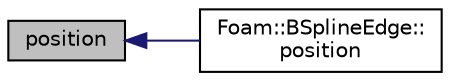 digraph "position"
{
  bgcolor="transparent";
  edge [fontname="Helvetica",fontsize="10",labelfontname="Helvetica",labelfontsize="10"];
  node [fontname="Helvetica",fontsize="10",shape=record];
  rankdir="LR";
  Node1 [label="position",height=0.2,width=0.4,color="black", fillcolor="grey75", style="filled", fontcolor="black"];
  Node1 -> Node2 [dir="back",color="midnightblue",fontsize="10",style="solid",fontname="Helvetica"];
  Node2 [label="Foam::BSplineEdge::\lposition",height=0.2,width=0.4,color="black",URL="$a00165.html#aea231d67874600b4fbac91e1f58eda5f",tooltip="Return the point position corresponding to the curve parameter. "];
}
